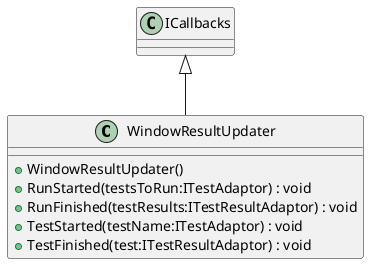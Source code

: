 @startuml
class WindowResultUpdater {
    + WindowResultUpdater()
    + RunStarted(testsToRun:ITestAdaptor) : void
    + RunFinished(testResults:ITestResultAdaptor) : void
    + TestStarted(testName:ITestAdaptor) : void
    + TestFinished(test:ITestResultAdaptor) : void
}
ICallbacks <|-- WindowResultUpdater
@enduml
